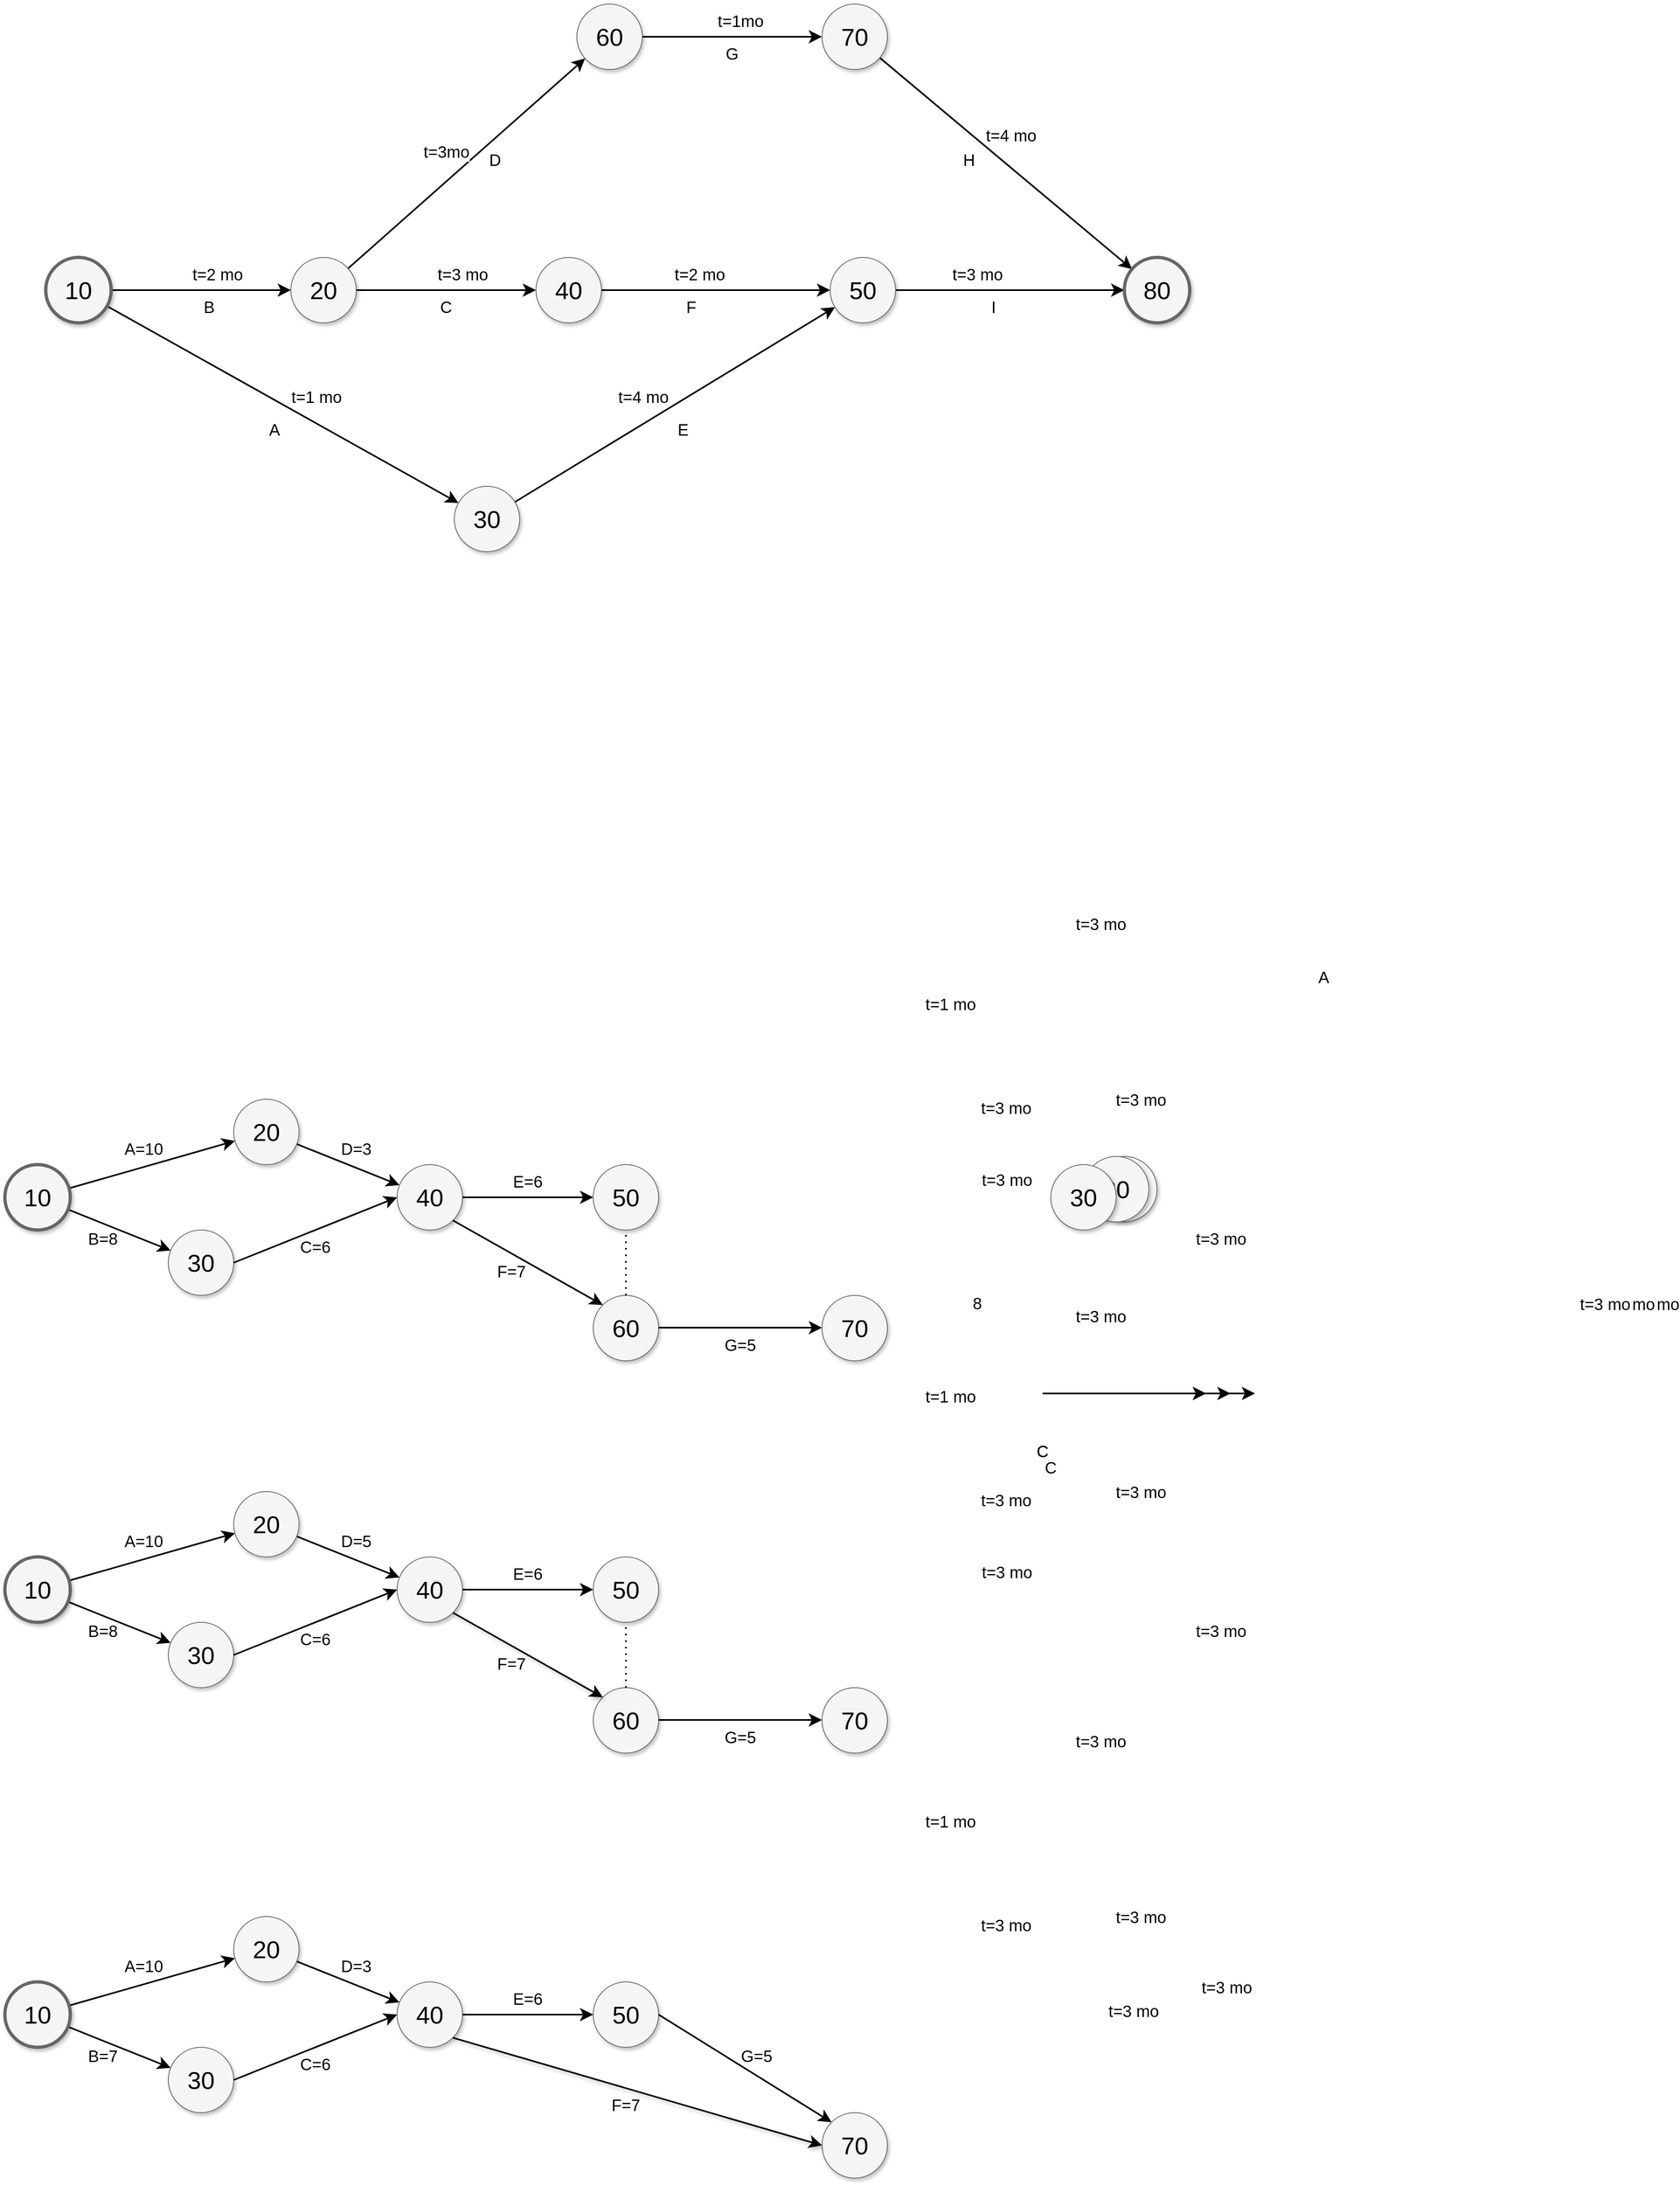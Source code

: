 <mxfile version="28.1.1">
  <diagram name="Page-1" id="ff44883e-f642-bcb2-894b-16b3d25a3f0b">
    <mxGraphModel dx="1351" dy="658" grid="1" gridSize="10" guides="1" tooltips="1" connect="1" arrows="1" fold="1" page="1" pageScale="1.5" pageWidth="1169" pageHeight="826" background="none" math="0" shadow="0">
      <root>
        <mxCell id="0" style=";html=1;" />
        <mxCell id="1" style=";html=1;" parent="0" />
        <mxCell id="f0bcc99304e6f5a-9" style="edgeStyle=none;curved=1;html=1;startSize=10;endArrow=classic;endFill=1;endSize=10;strokeColor=#000000;strokeWidth=2;fontSize=12;" parent="1" source="f0bcc99304e6f5a-1" target="f0bcc99304e6f5a-2" edge="1">
          <mxGeometry relative="1" as="geometry" />
        </mxCell>
        <mxCell id="f0bcc99304e6f5a-18" value="t=2 mo" style="text;html=1;resizable=0;points=[];align=center;verticalAlign=middle;labelBackgroundColor=none;fontSize=20;" parent="f0bcc99304e6f5a-9" vertex="1" connectable="0">
          <mxGeometry x="0.255" y="-5" relative="1" as="geometry">
            <mxPoint x="-8" y="-25" as="offset" />
          </mxGeometry>
        </mxCell>
        <mxCell id="f0bcc99304e6f5a-16" style="edgeStyle=none;curved=1;html=1;startSize=10;endFill=1;endSize=10;strokeWidth=2;fontSize=12;" parent="1" source="f0bcc99304e6f5a-1" target="f0bcc99304e6f5a-3" edge="1">
          <mxGeometry relative="1" as="geometry" />
        </mxCell>
        <mxCell id="f0bcc99304e6f5a-19" value="t=1 mo" style="text;html=1;resizable=0;points=[];align=center;verticalAlign=middle;labelBackgroundColor=#ffffff;fontSize=20;" parent="f0bcc99304e6f5a-16" vertex="1" connectable="0">
          <mxGeometry x="-0.074" y="-2" relative="1" as="geometry">
            <mxPoint x="57" y="-3" as="offset" />
          </mxGeometry>
        </mxCell>
        <mxCell id="f0bcc99304e6f5a-1" value="10" style="ellipse;whiteSpace=wrap;html=1;rounded=0;shadow=1;strokeColor=#666666;strokeWidth=4;fontSize=30;align=center;fillColor=#f5f5f5;" parent="1" vertex="1">
          <mxGeometry x="170" y="570" width="80" height="80" as="geometry" />
        </mxCell>
        <mxCell id="f0bcc99304e6f5a-10" style="edgeStyle=none;curved=1;html=1;startSize=10;endFill=1;endSize=10;strokeWidth=2;fontSize=12;" parent="1" source="f0bcc99304e6f5a-2" target="f0bcc99304e6f5a-6" edge="1">
          <mxGeometry relative="1" as="geometry" />
        </mxCell>
        <mxCell id="f0bcc99304e6f5a-20" value="t=3 mo" style="text;html=1;resizable=0;points=[];align=center;verticalAlign=middle;labelBackgroundColor=#ffffff;fontSize=20;" parent="f0bcc99304e6f5a-10" vertex="1" connectable="0">
          <mxGeometry x="0.154" relative="1" as="geometry">
            <mxPoint x="3" y="-20" as="offset" />
          </mxGeometry>
        </mxCell>
        <mxCell id="f0bcc99304e6f5a-11" style="edgeStyle=none;curved=1;html=1;startSize=10;endFill=1;endSize=10;strokeWidth=2;fontSize=12;" parent="1" source="f0bcc99304e6f5a-2" target="f0bcc99304e6f5a-5" edge="1">
          <mxGeometry relative="1" as="geometry" />
        </mxCell>
        <mxCell id="f0bcc99304e6f5a-24" value="t=3mo" style="text;html=1;resizable=0;points=[];align=center;verticalAlign=middle;labelBackgroundColor=#ffffff;fontSize=20;" parent="f0bcc99304e6f5a-11" vertex="1" connectable="0">
          <mxGeometry x="0.167" y="-3" relative="1" as="geometry">
            <mxPoint x="-51" y="4" as="offset" />
          </mxGeometry>
        </mxCell>
        <mxCell id="f0bcc99304e6f5a-2" value="20" style="ellipse;whiteSpace=wrap;html=1;rounded=0;shadow=1;strokeColor=#666666;strokeWidth=1;fontSize=30;align=center;fillColor=#f5f5f5;" parent="1" vertex="1">
          <mxGeometry x="470" y="570" width="80" height="80" as="geometry" />
        </mxCell>
        <mxCell id="f0bcc99304e6f5a-17" style="edgeStyle=none;curved=1;html=1;startSize=10;endFill=1;endSize=10;strokeWidth=2;fontSize=12;" parent="1" source="f0bcc99304e6f5a-3" target="f0bcc99304e6f5a-4" edge="1">
          <mxGeometry relative="1" as="geometry" />
        </mxCell>
        <mxCell id="f0bcc99304e6f5a-27" value="t=4 mo" style="text;html=1;resizable=0;points=[];align=center;verticalAlign=middle;labelBackgroundColor=#ffffff;fontSize=20;" parent="f0bcc99304e6f5a-17" vertex="1" connectable="0">
          <mxGeometry x="-0.132" y="-6" relative="1" as="geometry">
            <mxPoint x="-17" y="-31" as="offset" />
          </mxGeometry>
        </mxCell>
        <mxCell id="f0bcc99304e6f5a-3" value="30" style="ellipse;whiteSpace=wrap;html=1;rounded=0;shadow=1;strokeColor=#666666;strokeWidth=1;fontSize=30;align=center;fillColor=#f5f5f5;" parent="1" vertex="1">
          <mxGeometry x="670" y="850" width="80" height="80" as="geometry" />
        </mxCell>
        <mxCell id="f0bcc99304e6f5a-15" style="edgeStyle=none;curved=1;html=1;startSize=10;endFill=1;endSize=10;strokeWidth=2;fontSize=12;" parent="1" source="f0bcc99304e6f5a-4" target="f0bcc99304e6f5a-8" edge="1">
          <mxGeometry relative="1" as="geometry" />
        </mxCell>
        <mxCell id="f0bcc99304e6f5a-23" value="t=3 mo" style="text;html=1;resizable=0;points=[];align=center;verticalAlign=middle;labelBackgroundColor=#ffffff;fontSize=20;" parent="f0bcc99304e6f5a-15" vertex="1" connectable="0">
          <mxGeometry x="-0.414" y="-1" relative="1" as="geometry">
            <mxPoint x="18" y="-21" as="offset" />
          </mxGeometry>
        </mxCell>
        <mxCell id="f0bcc99304e6f5a-4" value="50" style="ellipse;whiteSpace=wrap;html=1;rounded=0;shadow=1;strokeColor=#666666;strokeWidth=1;fontSize=30;align=center;fillColor=#f5f5f5;" parent="1" vertex="1">
          <mxGeometry x="1130" y="570" width="80" height="80" as="geometry" />
        </mxCell>
        <mxCell id="f0bcc99304e6f5a-12" style="edgeStyle=none;curved=1;html=1;startSize=10;endFill=1;endSize=10;strokeWidth=2;fontSize=12;" parent="1" source="f0bcc99304e6f5a-5" target="f0bcc99304e6f5a-7" edge="1">
          <mxGeometry relative="1" as="geometry" />
        </mxCell>
        <mxCell id="f0bcc99304e6f5a-25" value="t=1mo" style="text;html=1;resizable=0;points=[];align=center;verticalAlign=middle;labelBackgroundColor=#ffffff;fontSize=20;" parent="f0bcc99304e6f5a-12" vertex="1" connectable="0">
          <mxGeometry x="-0.073" y="-5" relative="1" as="geometry">
            <mxPoint x="18" y="-25" as="offset" />
          </mxGeometry>
        </mxCell>
        <mxCell id="f0bcc99304e6f5a-5" value="60" style="ellipse;whiteSpace=wrap;html=1;rounded=0;shadow=1;strokeColor=#666666;strokeWidth=1;fontSize=30;align=center;fillColor=#f5f5f5;" parent="1" vertex="1">
          <mxGeometry x="820" y="260" width="80" height="80" as="geometry" />
        </mxCell>
        <mxCell id="f0bcc99304e6f5a-14" style="edgeStyle=none;curved=1;html=1;startSize=10;endFill=1;endSize=10;strokeWidth=2;fontSize=12;" parent="1" source="f0bcc99304e6f5a-6" target="f0bcc99304e6f5a-4" edge="1">
          <mxGeometry relative="1" as="geometry" />
        </mxCell>
        <mxCell id="f0bcc99304e6f5a-22" value="t=2 mo" style="text;html=1;resizable=0;points=[];align=center;verticalAlign=middle;labelBackgroundColor=#ffffff;fontSize=20;" parent="f0bcc99304e6f5a-14" vertex="1" connectable="0">
          <mxGeometry x="-0.349" y="-1" relative="1" as="geometry">
            <mxPoint x="29" y="-21" as="offset" />
          </mxGeometry>
        </mxCell>
        <mxCell id="f0bcc99304e6f5a-6" value="40" style="ellipse;whiteSpace=wrap;html=1;rounded=0;shadow=1;strokeColor=#666666;strokeWidth=1;fontSize=30;align=center;fillColor=#f5f5f5;" parent="1" vertex="1">
          <mxGeometry x="770" y="570" width="80" height="80" as="geometry" />
        </mxCell>
        <mxCell id="f0bcc99304e6f5a-13" style="edgeStyle=none;curved=1;html=1;startSize=10;endFill=1;endSize=10;strokeWidth=2;fontSize=12;" parent="1" source="f0bcc99304e6f5a-7" target="f0bcc99304e6f5a-8" edge="1">
          <mxGeometry relative="1" as="geometry" />
        </mxCell>
        <mxCell id="f0bcc99304e6f5a-26" value="t=4 mo" style="text;html=1;resizable=0;points=[];align=center;verticalAlign=middle;labelBackgroundColor=#ffffff;fontSize=20;" parent="f0bcc99304e6f5a-13" vertex="1" connectable="0">
          <mxGeometry x="-0.266" y="2" relative="1" as="geometry">
            <mxPoint x="45" y="1" as="offset" />
          </mxGeometry>
        </mxCell>
        <mxCell id="f0bcc99304e6f5a-7" value="70" style="ellipse;whiteSpace=wrap;html=1;rounded=0;shadow=1;strokeColor=#666666;strokeWidth=1;fontSize=30;align=center;fillColor=#f5f5f5;" parent="1" vertex="1">
          <mxGeometry x="1120" y="260" width="80" height="80" as="geometry" />
        </mxCell>
        <mxCell id="f0bcc99304e6f5a-8" value="80" style="ellipse;whiteSpace=wrap;html=1;rounded=0;shadow=1;strokeColor=#666666;strokeWidth=4;fontSize=30;align=center;fillColor=#f5f5f5;" parent="1" vertex="1">
          <mxGeometry x="1490" y="570" width="80" height="80" as="geometry" />
        </mxCell>
        <mxCell id="f0bcc99304e6f5a-28" value="A" style="text;html=1;strokeColor=none;fillColor=none;align=center;verticalAlign=middle;whiteSpace=wrap;rounded=0;shadow=1;labelBackgroundColor=none;fontSize=20;" parent="1" vertex="1">
          <mxGeometry x="430" y="770" width="40" height="20" as="geometry" />
        </mxCell>
        <mxCell id="f0bcc99304e6f5a-29" value="B" style="text;html=1;strokeColor=none;fillColor=none;align=center;verticalAlign=middle;whiteSpace=wrap;rounded=0;shadow=1;labelBackgroundColor=none;fontSize=20;" parent="1" vertex="1">
          <mxGeometry x="350" y="620" width="40" height="20" as="geometry" />
        </mxCell>
        <mxCell id="f0bcc99304e6f5a-30" value="C" style="text;html=1;strokeColor=none;fillColor=none;align=center;verticalAlign=middle;whiteSpace=wrap;rounded=0;shadow=1;labelBackgroundColor=none;fontSize=20;" parent="1" vertex="1">
          <mxGeometry x="640" y="620" width="40" height="20" as="geometry" />
        </mxCell>
        <mxCell id="f0bcc99304e6f5a-31" value="D" style="text;html=1;strokeColor=none;fillColor=none;align=center;verticalAlign=middle;whiteSpace=wrap;rounded=0;shadow=1;labelBackgroundColor=none;fontSize=20;" parent="1" vertex="1">
          <mxGeometry x="700" y="440" width="40" height="20" as="geometry" />
        </mxCell>
        <mxCell id="f0bcc99304e6f5a-32" value="E" style="text;html=1;strokeColor=none;fillColor=none;align=center;verticalAlign=middle;whiteSpace=wrap;rounded=0;shadow=1;labelBackgroundColor=none;fontSize=20;" parent="1" vertex="1">
          <mxGeometry x="930" y="770" width="40" height="20" as="geometry" />
        </mxCell>
        <mxCell id="f0bcc99304e6f5a-33" value="F" style="text;html=1;strokeColor=none;fillColor=none;align=center;verticalAlign=middle;whiteSpace=wrap;rounded=0;shadow=1;labelBackgroundColor=none;fontSize=20;" parent="1" vertex="1">
          <mxGeometry x="940" y="620" width="40" height="20" as="geometry" />
        </mxCell>
        <mxCell id="f0bcc99304e6f5a-34" value="G" style="text;html=1;strokeColor=none;fillColor=none;align=center;verticalAlign=middle;whiteSpace=wrap;rounded=0;shadow=1;labelBackgroundColor=none;fontSize=20;" parent="1" vertex="1">
          <mxGeometry x="990" y="310" width="40" height="20" as="geometry" />
        </mxCell>
        <mxCell id="f0bcc99304e6f5a-35" value="H" style="text;html=1;strokeColor=none;fillColor=none;align=center;verticalAlign=middle;whiteSpace=wrap;rounded=0;shadow=1;labelBackgroundColor=none;fontSize=20;" parent="1" vertex="1">
          <mxGeometry x="1280" y="440" width="40" height="20" as="geometry" />
        </mxCell>
        <mxCell id="f0bcc99304e6f5a-36" value="I" style="text;html=1;strokeColor=none;fillColor=none;align=center;verticalAlign=middle;whiteSpace=wrap;rounded=0;shadow=1;labelBackgroundColor=none;fontSize=20;" parent="1" vertex="1">
          <mxGeometry x="1310" y="620" width="40" height="20" as="geometry" />
        </mxCell>
        <mxCell id="t--BiPY_vCET7tzlfrdH-1" style="edgeStyle=none;curved=1;html=1;startSize=10;endArrow=classic;endFill=1;endSize=10;strokeColor=#000000;strokeWidth=2;fontSize=12;" edge="1" parent="1" source="t--BiPY_vCET7tzlfrdH-5" target="t--BiPY_vCET7tzlfrdH-8">
          <mxGeometry relative="1" as="geometry" />
        </mxCell>
        <mxCell id="t--BiPY_vCET7tzlfrdH-3" style="edgeStyle=none;curved=1;html=1;startSize=10;endFill=1;endSize=10;strokeWidth=2;fontSize=12;fillColor=light-dark(transparent,#225555);strokeColor=light-dark(#000000,#FF0000);" edge="1" parent="1" source="t--BiPY_vCET7tzlfrdH-5" target="t--BiPY_vCET7tzlfrdH-9">
          <mxGeometry relative="1" as="geometry" />
        </mxCell>
        <mxCell id="t--BiPY_vCET7tzlfrdH-4" value="t=1 mo" style="text;html=1;resizable=0;points=[];align=center;verticalAlign=middle;labelBackgroundColor=#ffffff;fontSize=20;" vertex="1" connectable="0" parent="t--BiPY_vCET7tzlfrdH-3">
          <mxGeometry x="-0.074" y="-2" relative="1" as="geometry">
            <mxPoint x="1022" y="-277" as="offset" />
          </mxGeometry>
        </mxCell>
        <mxCell id="t--BiPY_vCET7tzlfrdH-5" value="10" style="ellipse;whiteSpace=wrap;html=1;rounded=0;shadow=1;strokeColor=#666666;strokeWidth=4;fontSize=30;align=center;fillColor=#f5f5f5;" vertex="1" parent="1">
          <mxGeometry x="120" y="1680" width="80" height="80" as="geometry" />
        </mxCell>
        <mxCell id="t--BiPY_vCET7tzlfrdH-6" style="edgeStyle=none;curved=1;html=1;startSize=10;endFill=1;endSize=10;strokeWidth=2;fontSize=12;" edge="1" parent="1" source="t--BiPY_vCET7tzlfrdH-8" target="t--BiPY_vCET7tzlfrdH-19">
          <mxGeometry relative="1" as="geometry">
            <mxPoint x="640" y="1560" as="targetPoint" />
          </mxGeometry>
        </mxCell>
        <mxCell id="t--BiPY_vCET7tzlfrdH-7" value="t=3 mo" style="text;html=1;resizable=0;points=[];align=center;verticalAlign=middle;labelBackgroundColor=#ffffff;fontSize=20;" vertex="1" connectable="0" parent="t--BiPY_vCET7tzlfrdH-6">
          <mxGeometry x="0.154" relative="1" as="geometry">
            <mxPoint x="960" y="-84" as="offset" />
          </mxGeometry>
        </mxCell>
        <mxCell id="t--BiPY_vCET7tzlfrdH-8" value="20" style="ellipse;whiteSpace=wrap;html=1;rounded=0;shadow=1;strokeColor=#666666;strokeWidth=1;fontSize=30;align=center;fillColor=#f5f5f5;" vertex="1" parent="1">
          <mxGeometry x="400" y="1600" width="80" height="80" as="geometry" />
        </mxCell>
        <mxCell id="t--BiPY_vCET7tzlfrdH-9" value="30" style="ellipse;whiteSpace=wrap;html=1;rounded=0;shadow=1;strokeColor=#666666;strokeWidth=1;fontSize=30;align=center;fillColor=#f5f5f5;" vertex="1" parent="1">
          <mxGeometry x="320" y="1760" width="80" height="80" as="geometry" />
        </mxCell>
        <mxCell id="t--BiPY_vCET7tzlfrdH-11" value="A" style="text;html=1;strokeColor=none;fillColor=none;align=center;verticalAlign=middle;whiteSpace=wrap;rounded=0;shadow=1;labelBackgroundColor=none;fontSize=20;" vertex="1" parent="1">
          <mxGeometry x="1714" y="1439.92" width="40" height="20" as="geometry" />
        </mxCell>
        <mxCell id="t--BiPY_vCET7tzlfrdH-12" value="B=8" style="text;html=1;strokeColor=none;fillColor=none;align=center;verticalAlign=middle;whiteSpace=wrap;rounded=0;shadow=1;labelBackgroundColor=none;fontSize=20;" vertex="1" parent="1">
          <mxGeometry x="220" y="1760" width="40" height="20" as="geometry" />
        </mxCell>
        <mxCell id="t--BiPY_vCET7tzlfrdH-13" value="C=6" style="text;html=1;strokeColor=none;fillColor=none;align=center;verticalAlign=middle;whiteSpace=wrap;rounded=0;shadow=1;labelBackgroundColor=none;fontSize=20;" vertex="1" parent="1">
          <mxGeometry x="480" y="1770" width="40" height="20" as="geometry" />
        </mxCell>
        <mxCell id="t--BiPY_vCET7tzlfrdH-14" value="50" style="ellipse;whiteSpace=wrap;html=1;rounded=0;shadow=1;strokeColor=#666666;strokeWidth=1;fontSize=30;align=center;fillColor=#f5f5f5;" vertex="1" parent="1">
          <mxGeometry x="840" y="1680" width="80" height="80" as="geometry" />
        </mxCell>
        <mxCell id="t--BiPY_vCET7tzlfrdH-15" value="30" style="ellipse;whiteSpace=wrap;html=1;rounded=0;shadow=1;strokeColor=#666666;strokeWidth=1;fontSize=30;align=center;fillColor=#f5f5f5;" vertex="1" parent="1">
          <mxGeometry x="1450" y="1670" width="80" height="80" as="geometry" />
        </mxCell>
        <mxCell id="t--BiPY_vCET7tzlfrdH-16" value="30" style="ellipse;whiteSpace=wrap;html=1;rounded=0;shadow=1;strokeColor=#666666;strokeWidth=1;fontSize=30;align=center;fillColor=#f5f5f5;" vertex="1" parent="1">
          <mxGeometry x="1440" y="1670" width="80" height="80" as="geometry" />
        </mxCell>
        <mxCell id="t--BiPY_vCET7tzlfrdH-17" value="30" style="ellipse;whiteSpace=wrap;html=1;rounded=0;shadow=1;strokeColor=#666666;strokeWidth=1;fontSize=30;align=center;fillColor=#f5f5f5;" vertex="1" parent="1">
          <mxGeometry x="1400" y="1680" width="80" height="80" as="geometry" />
        </mxCell>
        <mxCell id="t--BiPY_vCET7tzlfrdH-18" value="70" style="ellipse;whiteSpace=wrap;html=1;rounded=0;shadow=1;strokeColor=#666666;strokeWidth=1;fontSize=30;align=center;fillColor=#f5f5f5;" vertex="1" parent="1">
          <mxGeometry x="1120" y="1840" width="80" height="80" as="geometry" />
        </mxCell>
        <mxCell id="t--BiPY_vCET7tzlfrdH-19" value="40" style="ellipse;whiteSpace=wrap;html=1;rounded=0;shadow=1;strokeColor=#666666;strokeWidth=1;fontSize=30;align=center;fillColor=#f5f5f5;" vertex="1" parent="1">
          <mxGeometry x="600" y="1680" width="80" height="80" as="geometry" />
        </mxCell>
        <mxCell id="t--BiPY_vCET7tzlfrdH-20" value="60" style="ellipse;whiteSpace=wrap;html=1;rounded=0;shadow=1;strokeColor=#666666;strokeWidth=1;fontSize=30;align=center;fillColor=#f5f5f5;" vertex="1" parent="1">
          <mxGeometry x="840" y="1840" width="80" height="80" as="geometry" />
        </mxCell>
        <mxCell id="t--BiPY_vCET7tzlfrdH-21" style="edgeStyle=none;curved=1;html=1;startSize=10;endFill=1;endSize=10;strokeWidth=2;fontSize=12;entryX=0;entryY=0.5;entryDx=0;entryDy=0;exitX=1;exitY=0.5;exitDx=0;exitDy=0;strokeColor=light-dark(#000000,#FF0000);" edge="1" parent="1" source="t--BiPY_vCET7tzlfrdH-9" target="t--BiPY_vCET7tzlfrdH-19">
          <mxGeometry relative="1" as="geometry">
            <mxPoint x="440" y="1879.5" as="sourcePoint" />
            <mxPoint x="640" y="1879.5" as="targetPoint" />
          </mxGeometry>
        </mxCell>
        <mxCell id="t--BiPY_vCET7tzlfrdH-22" value="t=3 mo" style="text;html=1;resizable=0;points=[];align=center;verticalAlign=middle;labelBackgroundColor=#ffffff;fontSize=20;" vertex="1" connectable="0" parent="t--BiPY_vCET7tzlfrdH-21">
          <mxGeometry x="0.154" relative="1" as="geometry">
            <mxPoint x="945" y="-369" as="offset" />
          </mxGeometry>
        </mxCell>
        <mxCell id="t--BiPY_vCET7tzlfrdH-23" style="edgeStyle=none;curved=1;html=1;startSize=10;endFill=1;endSize=10;strokeWidth=2;fontSize=12;" edge="1" parent="1">
          <mxGeometry relative="1" as="geometry">
            <mxPoint x="1450" y="1960" as="sourcePoint" />
            <mxPoint x="1650" y="1960" as="targetPoint" />
          </mxGeometry>
        </mxCell>
        <mxCell id="t--BiPY_vCET7tzlfrdH-24" value="t=3 mo" style="text;html=1;resizable=0;points=[];align=center;verticalAlign=middle;labelBackgroundColor=#ffffff;fontSize=20;" vertex="1" connectable="0" parent="t--BiPY_vCET7tzlfrdH-23">
          <mxGeometry x="0.154" relative="1" as="geometry">
            <mxPoint x="572" y="-110" as="offset" />
          </mxGeometry>
        </mxCell>
        <mxCell id="t--BiPY_vCET7tzlfrdH-25" style="edgeStyle=none;curved=1;html=1;startSize=10;endFill=1;endSize=10;strokeWidth=2;fontSize=12;" edge="1" parent="1">
          <mxGeometry relative="1" as="geometry">
            <mxPoint x="1420" y="1960" as="sourcePoint" />
            <mxPoint x="1620" y="1960" as="targetPoint" />
          </mxGeometry>
        </mxCell>
        <mxCell id="t--BiPY_vCET7tzlfrdH-26" value="t=3 mo" style="text;html=1;resizable=0;points=[];align=center;verticalAlign=middle;labelBackgroundColor=#ffffff;fontSize=20;" vertex="1" connectable="0" parent="t--BiPY_vCET7tzlfrdH-25">
          <mxGeometry x="0.154" relative="1" as="geometry">
            <mxPoint x="572" y="-110" as="offset" />
          </mxGeometry>
        </mxCell>
        <mxCell id="t--BiPY_vCET7tzlfrdH-27" style="edgeStyle=none;curved=1;html=1;startSize=10;endFill=1;endSize=10;strokeWidth=2;fontSize=12;strokeColor=light-dark(#000000,#FF0000);" edge="1" parent="1">
          <mxGeometry relative="1" as="geometry">
            <mxPoint x="920" y="1879.5" as="sourcePoint" />
            <mxPoint x="1120" y="1879.5" as="targetPoint" />
          </mxGeometry>
        </mxCell>
        <mxCell id="t--BiPY_vCET7tzlfrdH-28" value="t=3 mo" style="text;html=1;resizable=0;points=[];align=center;verticalAlign=middle;labelBackgroundColor=#ffffff;fontSize=20;" vertex="1" connectable="0" parent="t--BiPY_vCET7tzlfrdH-27">
          <mxGeometry x="0.154" relative="1" as="geometry">
            <mxPoint x="572" y="-110" as="offset" />
          </mxGeometry>
        </mxCell>
        <mxCell id="t--BiPY_vCET7tzlfrdH-29" style="edgeStyle=none;curved=1;html=1;startSize=10;endFill=1;endSize=10;strokeWidth=2;fontSize=12;" edge="1" parent="1">
          <mxGeometry relative="1" as="geometry">
            <mxPoint x="1390" y="1960" as="sourcePoint" />
            <mxPoint x="1590" y="1960" as="targetPoint" />
          </mxGeometry>
        </mxCell>
        <mxCell id="t--BiPY_vCET7tzlfrdH-30" value="t=3 mo" style="text;html=1;resizable=0;points=[];align=center;verticalAlign=middle;labelBackgroundColor=#ffffff;fontSize=20;" vertex="1" connectable="0" parent="t--BiPY_vCET7tzlfrdH-29">
          <mxGeometry x="0.154" relative="1" as="geometry">
            <mxPoint x="572" y="-110" as="offset" />
          </mxGeometry>
        </mxCell>
        <mxCell id="t--BiPY_vCET7tzlfrdH-31" style="edgeStyle=none;curved=1;html=1;startSize=10;endFill=1;endSize=10;strokeWidth=2;fontSize=12;" edge="1" parent="1">
          <mxGeometry relative="1" as="geometry">
            <mxPoint x="1390" y="1960" as="sourcePoint" />
            <mxPoint x="1590" y="1960" as="targetPoint" />
          </mxGeometry>
        </mxCell>
        <mxCell id="t--BiPY_vCET7tzlfrdH-32" value="t=3 mo" style="text;html=1;resizable=0;points=[];align=center;verticalAlign=middle;labelBackgroundColor=#ffffff;fontSize=20;" vertex="1" connectable="0" parent="t--BiPY_vCET7tzlfrdH-31">
          <mxGeometry x="0.154" relative="1" as="geometry">
            <mxPoint x="572" y="-110" as="offset" />
          </mxGeometry>
        </mxCell>
        <mxCell id="t--BiPY_vCET7tzlfrdH-33" style="edgeStyle=none;curved=1;html=1;startSize=10;endFill=1;endSize=10;strokeWidth=2;fontSize=12;exitX=1;exitY=1;exitDx=0;exitDy=0;entryX=0;entryY=0;entryDx=0;entryDy=0;fillColor=light-dark(transparent,#FF0000);strokeColor=light-dark(#000000,#FF0000);" edge="1" parent="1" source="t--BiPY_vCET7tzlfrdH-19" target="t--BiPY_vCET7tzlfrdH-20">
          <mxGeometry relative="1" as="geometry">
            <mxPoint x="720" y="2030" as="sourcePoint" />
            <mxPoint x="920" y="2030" as="targetPoint" />
          </mxGeometry>
        </mxCell>
        <mxCell id="t--BiPY_vCET7tzlfrdH-34" value="t=3 mo" style="text;html=1;resizable=0;points=[];align=center;verticalAlign=middle;labelBackgroundColor=#ffffff;fontSize=20;" vertex="1" connectable="0" parent="t--BiPY_vCET7tzlfrdH-33">
          <mxGeometry x="0.154" relative="1" as="geometry">
            <mxPoint x="572" y="-110" as="offset" />
          </mxGeometry>
        </mxCell>
        <mxCell id="t--BiPY_vCET7tzlfrdH-35" style="edgeStyle=none;curved=1;html=1;startSize=10;endFill=1;endSize=10;strokeWidth=2;fontSize=12;entryX=0;entryY=0.5;entryDx=0;entryDy=0;exitX=1;exitY=0.5;exitDx=0;exitDy=0;" edge="1" parent="1" source="t--BiPY_vCET7tzlfrdH-19" target="t--BiPY_vCET7tzlfrdH-14">
          <mxGeometry relative="1" as="geometry">
            <mxPoint x="720" y="1858" as="sourcePoint" />
            <mxPoint x="920" y="1858" as="targetPoint" />
          </mxGeometry>
        </mxCell>
        <mxCell id="t--BiPY_vCET7tzlfrdH-36" value="t=3 mo" style="text;html=1;resizable=0;points=[];align=center;verticalAlign=middle;labelBackgroundColor=#ffffff;fontSize=20;" vertex="1" connectable="0" parent="t--BiPY_vCET7tzlfrdH-35">
          <mxGeometry x="0.154" relative="1" as="geometry">
            <mxPoint x="572" y="-110" as="offset" />
          </mxGeometry>
        </mxCell>
        <mxCell id="t--BiPY_vCET7tzlfrdH-39" value="D=3" style="text;html=1;strokeColor=none;fillColor=none;align=center;verticalAlign=middle;whiteSpace=wrap;rounded=0;shadow=1;labelBackgroundColor=none;fontSize=20;" vertex="1" parent="1">
          <mxGeometry x="530" y="1650" width="40" height="20" as="geometry" />
        </mxCell>
        <mxCell id="t--BiPY_vCET7tzlfrdH-40" value="C" style="text;html=1;strokeColor=none;fillColor=none;align=center;verticalAlign=middle;whiteSpace=wrap;rounded=0;shadow=1;labelBackgroundColor=none;fontSize=20;" vertex="1" parent="1">
          <mxGeometry x="1370" y="2020" width="40" height="20" as="geometry" />
        </mxCell>
        <mxCell id="t--BiPY_vCET7tzlfrdH-41" value="C" style="text;html=1;strokeColor=none;fillColor=none;align=center;verticalAlign=middle;whiteSpace=wrap;rounded=0;shadow=1;labelBackgroundColor=none;fontSize=20;" vertex="1" parent="1">
          <mxGeometry x="1370" y="2020" width="40" height="20" as="geometry" />
        </mxCell>
        <mxCell id="t--BiPY_vCET7tzlfrdH-42" value="8" style="text;html=1;strokeColor=none;fillColor=none;align=center;verticalAlign=middle;whiteSpace=wrap;rounded=0;shadow=1;labelBackgroundColor=none;fontSize=20;" vertex="1" parent="1">
          <mxGeometry x="1290" y="1839" width="40" height="20" as="geometry" />
        </mxCell>
        <mxCell id="t--BiPY_vCET7tzlfrdH-43" value="A=10" style="text;html=1;strokeColor=none;fillColor=none;align=center;verticalAlign=middle;whiteSpace=wrap;rounded=0;shadow=1;labelBackgroundColor=none;fontSize=20;" vertex="1" parent="1">
          <mxGeometry x="270" y="1650" width="40" height="20" as="geometry" />
        </mxCell>
        <mxCell id="t--BiPY_vCET7tzlfrdH-44" value="C" style="text;html=1;strokeColor=none;fillColor=none;align=center;verticalAlign=middle;whiteSpace=wrap;rounded=0;shadow=1;labelBackgroundColor=none;fontSize=20;" vertex="1" parent="1">
          <mxGeometry x="1380" y="2040" width="40" height="20" as="geometry" />
        </mxCell>
        <mxCell id="t--BiPY_vCET7tzlfrdH-45" value="G=5" style="text;html=1;strokeColor=none;fillColor=none;align=center;verticalAlign=middle;whiteSpace=wrap;rounded=0;shadow=1;labelBackgroundColor=none;fontSize=20;" vertex="1" parent="1">
          <mxGeometry x="1000" y="1890" width="40" height="20" as="geometry" />
        </mxCell>
        <mxCell id="t--BiPY_vCET7tzlfrdH-46" value="F=7" style="text;html=1;strokeColor=none;fillColor=none;align=center;verticalAlign=middle;whiteSpace=wrap;rounded=0;shadow=1;labelBackgroundColor=none;fontSize=20;" vertex="1" parent="1">
          <mxGeometry x="720" y="1800" width="40" height="20" as="geometry" />
        </mxCell>
        <mxCell id="t--BiPY_vCET7tzlfrdH-47" value="E=6" style="text;html=1;strokeColor=none;fillColor=none;align=center;verticalAlign=middle;whiteSpace=wrap;rounded=0;shadow=1;labelBackgroundColor=none;fontSize=20;" vertex="1" parent="1">
          <mxGeometry x="740" y="1690" width="40" height="20" as="geometry" />
        </mxCell>
        <mxCell id="t--BiPY_vCET7tzlfrdH-48" value="" style="endArrow=none;dashed=1;html=1;dashPattern=1 3;strokeWidth=2;rounded=0;entryX=0.5;entryY=1;entryDx=0;entryDy=0;exitX=0.5;exitY=0;exitDx=0;exitDy=0;" edge="1" parent="1" source="t--BiPY_vCET7tzlfrdH-20" target="t--BiPY_vCET7tzlfrdH-14">
          <mxGeometry width="50" height="50" relative="1" as="geometry">
            <mxPoint x="1010" y="1975" as="sourcePoint" />
            <mxPoint x="1060" y="1925" as="targetPoint" />
          </mxGeometry>
        </mxCell>
        <mxCell id="t--BiPY_vCET7tzlfrdH-50" style="edgeStyle=none;curved=1;html=1;startSize=10;endArrow=classic;endFill=1;endSize=10;strokeColor=light-dark(#000000,#FF0000);strokeWidth=2;fontSize=12;" edge="1" parent="1" source="t--BiPY_vCET7tzlfrdH-53" target="t--BiPY_vCET7tzlfrdH-56">
          <mxGeometry relative="1" as="geometry" />
        </mxCell>
        <mxCell id="t--BiPY_vCET7tzlfrdH-51" style="edgeStyle=none;curved=1;html=1;startSize=10;endFill=1;endSize=10;strokeWidth=2;fontSize=12;fillColor=light-dark(transparent,#225555);strokeColor=light-dark(#000000,#FFFFFF);" edge="1" parent="1" source="t--BiPY_vCET7tzlfrdH-53" target="t--BiPY_vCET7tzlfrdH-57">
          <mxGeometry relative="1" as="geometry" />
        </mxCell>
        <mxCell id="t--BiPY_vCET7tzlfrdH-52" value="t=1 mo" style="text;html=1;resizable=0;points=[];align=center;verticalAlign=middle;labelBackgroundColor=#ffffff;fontSize=20;" vertex="1" connectable="0" parent="t--BiPY_vCET7tzlfrdH-51">
          <mxGeometry x="-0.074" y="-2" relative="1" as="geometry">
            <mxPoint x="1022" y="-277" as="offset" />
          </mxGeometry>
        </mxCell>
        <mxCell id="t--BiPY_vCET7tzlfrdH-53" value="10" style="ellipse;whiteSpace=wrap;html=1;rounded=0;shadow=1;strokeColor=#666666;strokeWidth=4;fontSize=30;align=center;fillColor=#f5f5f5;" vertex="1" parent="1">
          <mxGeometry x="120" y="2160" width="80" height="80" as="geometry" />
        </mxCell>
        <mxCell id="t--BiPY_vCET7tzlfrdH-54" style="edgeStyle=none;curved=1;html=1;startSize=10;endFill=1;endSize=10;strokeWidth=2;fontSize=12;strokeColor=light-dark(#000000,#FF0000);" edge="1" parent="1" source="t--BiPY_vCET7tzlfrdH-56" target="t--BiPY_vCET7tzlfrdH-62">
          <mxGeometry relative="1" as="geometry">
            <mxPoint x="640" y="2040" as="targetPoint" />
          </mxGeometry>
        </mxCell>
        <mxCell id="t--BiPY_vCET7tzlfrdH-55" value="t=3 mo" style="text;html=1;resizable=0;points=[];align=center;verticalAlign=middle;labelBackgroundColor=#ffffff;fontSize=20;" vertex="1" connectable="0" parent="t--BiPY_vCET7tzlfrdH-54">
          <mxGeometry x="0.154" relative="1" as="geometry">
            <mxPoint x="960" y="-84" as="offset" />
          </mxGeometry>
        </mxCell>
        <mxCell id="t--BiPY_vCET7tzlfrdH-56" value="20" style="ellipse;whiteSpace=wrap;html=1;rounded=0;shadow=1;strokeColor=#666666;strokeWidth=1;fontSize=30;align=center;fillColor=#f5f5f5;" vertex="1" parent="1">
          <mxGeometry x="400" y="2080" width="80" height="80" as="geometry" />
        </mxCell>
        <mxCell id="t--BiPY_vCET7tzlfrdH-57" value="30" style="ellipse;whiteSpace=wrap;html=1;rounded=0;shadow=1;strokeColor=#666666;strokeWidth=1;fontSize=30;align=center;fillColor=#f5f5f5;" vertex="1" parent="1">
          <mxGeometry x="320" y="2240" width="80" height="80" as="geometry" />
        </mxCell>
        <mxCell id="t--BiPY_vCET7tzlfrdH-58" value="B=8" style="text;html=1;strokeColor=none;fillColor=none;align=center;verticalAlign=middle;whiteSpace=wrap;rounded=0;shadow=1;labelBackgroundColor=none;fontSize=20;" vertex="1" parent="1">
          <mxGeometry x="220" y="2240" width="40" height="20" as="geometry" />
        </mxCell>
        <mxCell id="t--BiPY_vCET7tzlfrdH-59" value="C=6" style="text;html=1;strokeColor=none;fillColor=none;align=center;verticalAlign=middle;whiteSpace=wrap;rounded=0;shadow=1;labelBackgroundColor=none;fontSize=20;" vertex="1" parent="1">
          <mxGeometry x="480" y="2250" width="40" height="20" as="geometry" />
        </mxCell>
        <mxCell id="t--BiPY_vCET7tzlfrdH-60" value="50" style="ellipse;whiteSpace=wrap;html=1;rounded=0;shadow=1;strokeColor=#666666;strokeWidth=1;fontSize=30;align=center;fillColor=#f5f5f5;" vertex="1" parent="1">
          <mxGeometry x="840" y="2160" width="80" height="80" as="geometry" />
        </mxCell>
        <mxCell id="t--BiPY_vCET7tzlfrdH-61" value="70" style="ellipse;whiteSpace=wrap;html=1;rounded=0;shadow=1;strokeColor=#666666;strokeWidth=1;fontSize=30;align=center;fillColor=#f5f5f5;" vertex="1" parent="1">
          <mxGeometry x="1120" y="2320" width="80" height="80" as="geometry" />
        </mxCell>
        <mxCell id="t--BiPY_vCET7tzlfrdH-62" value="40" style="ellipse;whiteSpace=wrap;html=1;rounded=0;shadow=1;strokeColor=#666666;strokeWidth=1;fontSize=30;align=center;fillColor=#f5f5f5;" vertex="1" parent="1">
          <mxGeometry x="600" y="2160" width="80" height="80" as="geometry" />
        </mxCell>
        <mxCell id="t--BiPY_vCET7tzlfrdH-63" value="60" style="ellipse;whiteSpace=wrap;html=1;rounded=0;shadow=1;strokeColor=#666666;strokeWidth=1;fontSize=30;align=center;fillColor=#f5f5f5;" vertex="1" parent="1">
          <mxGeometry x="840" y="2320" width="80" height="80" as="geometry" />
        </mxCell>
        <mxCell id="t--BiPY_vCET7tzlfrdH-64" style="edgeStyle=none;curved=1;html=1;startSize=10;endFill=1;endSize=10;strokeWidth=2;fontSize=12;entryX=0;entryY=0.5;entryDx=0;entryDy=0;exitX=1;exitY=0.5;exitDx=0;exitDy=0;strokeColor=light-dark(#000000,#FFFFFF);" edge="1" parent="1" source="t--BiPY_vCET7tzlfrdH-57" target="t--BiPY_vCET7tzlfrdH-62">
          <mxGeometry relative="1" as="geometry">
            <mxPoint x="440" y="2359.5" as="sourcePoint" />
            <mxPoint x="640" y="2359.5" as="targetPoint" />
          </mxGeometry>
        </mxCell>
        <mxCell id="t--BiPY_vCET7tzlfrdH-65" value="t=3 mo" style="text;html=1;resizable=0;points=[];align=center;verticalAlign=middle;labelBackgroundColor=#ffffff;fontSize=20;" vertex="1" connectable="0" parent="t--BiPY_vCET7tzlfrdH-64">
          <mxGeometry x="0.154" relative="1" as="geometry">
            <mxPoint x="945" y="-369" as="offset" />
          </mxGeometry>
        </mxCell>
        <mxCell id="t--BiPY_vCET7tzlfrdH-66" style="edgeStyle=none;curved=1;html=1;startSize=10;endFill=1;endSize=10;strokeWidth=2;fontSize=12;strokeColor=light-dark(#000000,#FF0000);" edge="1" parent="1">
          <mxGeometry relative="1" as="geometry">
            <mxPoint x="920" y="2359.5" as="sourcePoint" />
            <mxPoint x="1120" y="2359.5" as="targetPoint" />
          </mxGeometry>
        </mxCell>
        <mxCell id="t--BiPY_vCET7tzlfrdH-67" value="t=3 mo" style="text;html=1;resizable=0;points=[];align=center;verticalAlign=middle;labelBackgroundColor=#ffffff;fontSize=20;" vertex="1" connectable="0" parent="t--BiPY_vCET7tzlfrdH-66">
          <mxGeometry x="0.154" relative="1" as="geometry">
            <mxPoint x="572" y="-110" as="offset" />
          </mxGeometry>
        </mxCell>
        <mxCell id="t--BiPY_vCET7tzlfrdH-68" style="edgeStyle=none;curved=1;html=1;startSize=10;endFill=1;endSize=10;strokeWidth=2;fontSize=12;exitX=1;exitY=1;exitDx=0;exitDy=0;entryX=0;entryY=0;entryDx=0;entryDy=0;fillColor=light-dark(transparent,#FF0000);strokeColor=light-dark(#000000,#FF0000);shadow=1;" edge="1" parent="1" source="t--BiPY_vCET7tzlfrdH-62" target="t--BiPY_vCET7tzlfrdH-63">
          <mxGeometry relative="1" as="geometry">
            <mxPoint x="720" y="2510" as="sourcePoint" />
            <mxPoint x="920" y="2510" as="targetPoint" />
          </mxGeometry>
        </mxCell>
        <mxCell id="t--BiPY_vCET7tzlfrdH-69" value="t=3 mo" style="text;html=1;resizable=0;points=[];align=center;verticalAlign=middle;labelBackgroundColor=#ffffff;fontSize=20;" vertex="1" connectable="0" parent="t--BiPY_vCET7tzlfrdH-68">
          <mxGeometry x="0.154" relative="1" as="geometry">
            <mxPoint x="572" y="-110" as="offset" />
          </mxGeometry>
        </mxCell>
        <mxCell id="t--BiPY_vCET7tzlfrdH-70" style="edgeStyle=none;curved=1;html=1;startSize=10;endFill=1;endSize=10;strokeWidth=2;fontSize=12;entryX=0;entryY=0.5;entryDx=0;entryDy=0;exitX=1;exitY=0.5;exitDx=0;exitDy=0;" edge="1" parent="1" source="t--BiPY_vCET7tzlfrdH-62" target="t--BiPY_vCET7tzlfrdH-60">
          <mxGeometry relative="1" as="geometry">
            <mxPoint x="720" y="2338" as="sourcePoint" />
            <mxPoint x="920" y="2338" as="targetPoint" />
          </mxGeometry>
        </mxCell>
        <mxCell id="t--BiPY_vCET7tzlfrdH-71" value="t=3 mo" style="text;html=1;resizable=0;points=[];align=center;verticalAlign=middle;labelBackgroundColor=#ffffff;fontSize=20;" vertex="1" connectable="0" parent="t--BiPY_vCET7tzlfrdH-70">
          <mxGeometry x="0.154" relative="1" as="geometry">
            <mxPoint x="572" y="-110" as="offset" />
          </mxGeometry>
        </mxCell>
        <mxCell id="t--BiPY_vCET7tzlfrdH-72" value="D=5" style="text;html=1;strokeColor=none;fillColor=none;align=center;verticalAlign=middle;whiteSpace=wrap;rounded=0;shadow=1;labelBackgroundColor=none;fontSize=20;" vertex="1" parent="1">
          <mxGeometry x="530" y="2130" width="40" height="20" as="geometry" />
        </mxCell>
        <mxCell id="t--BiPY_vCET7tzlfrdH-73" value="A=10" style="text;html=1;strokeColor=none;fillColor=none;align=center;verticalAlign=middle;whiteSpace=wrap;rounded=0;shadow=1;labelBackgroundColor=none;fontSize=20;" vertex="1" parent="1">
          <mxGeometry x="270" y="2130" width="40" height="20" as="geometry" />
        </mxCell>
        <mxCell id="t--BiPY_vCET7tzlfrdH-74" value="G=5" style="text;html=1;strokeColor=none;fillColor=none;align=center;verticalAlign=middle;whiteSpace=wrap;rounded=0;shadow=1;labelBackgroundColor=none;fontSize=20;" vertex="1" parent="1">
          <mxGeometry x="1000" y="2370" width="40" height="20" as="geometry" />
        </mxCell>
        <mxCell id="t--BiPY_vCET7tzlfrdH-75" value="F=7" style="text;html=1;strokeColor=none;fillColor=none;align=center;verticalAlign=middle;whiteSpace=wrap;rounded=0;shadow=1;labelBackgroundColor=none;fontSize=20;" vertex="1" parent="1">
          <mxGeometry x="720" y="2280" width="40" height="20" as="geometry" />
        </mxCell>
        <mxCell id="t--BiPY_vCET7tzlfrdH-76" value="E=6" style="text;html=1;strokeColor=none;fillColor=none;align=center;verticalAlign=middle;whiteSpace=wrap;rounded=0;shadow=1;labelBackgroundColor=none;fontSize=20;" vertex="1" parent="1">
          <mxGeometry x="740" y="2170" width="40" height="20" as="geometry" />
        </mxCell>
        <mxCell id="t--BiPY_vCET7tzlfrdH-77" value="" style="endArrow=none;dashed=1;html=1;dashPattern=1 3;strokeWidth=2;rounded=0;entryX=0.5;entryY=1;entryDx=0;entryDy=0;exitX=0.5;exitY=0;exitDx=0;exitDy=0;" edge="1" parent="1" source="t--BiPY_vCET7tzlfrdH-63" target="t--BiPY_vCET7tzlfrdH-60">
          <mxGeometry width="50" height="50" relative="1" as="geometry">
            <mxPoint x="1010" y="2455" as="sourcePoint" />
            <mxPoint x="1060" y="2405" as="targetPoint" />
          </mxGeometry>
        </mxCell>
        <mxCell id="t--BiPY_vCET7tzlfrdH-79" style="edgeStyle=none;curved=1;html=1;startSize=10;endArrow=classic;endFill=1;endSize=10;strokeColor=light-dark(#000000,#FFFFFF);strokeWidth=2;fontSize=12;" edge="1" parent="1" source="t--BiPY_vCET7tzlfrdH-82" target="t--BiPY_vCET7tzlfrdH-85">
          <mxGeometry relative="1" as="geometry" />
        </mxCell>
        <mxCell id="t--BiPY_vCET7tzlfrdH-80" style="edgeStyle=none;curved=1;html=1;startSize=10;endFill=1;endSize=10;strokeWidth=2;fontSize=12;fillColor=light-dark(transparent,#225555);strokeColor=light-dark(#000000,#FFFFFF);" edge="1" parent="1" source="t--BiPY_vCET7tzlfrdH-82" target="t--BiPY_vCET7tzlfrdH-86">
          <mxGeometry relative="1" as="geometry" />
        </mxCell>
        <mxCell id="t--BiPY_vCET7tzlfrdH-81" value="t=1 mo" style="text;html=1;resizable=0;points=[];align=center;verticalAlign=middle;labelBackgroundColor=#ffffff;fontSize=20;" vertex="1" connectable="0" parent="t--BiPY_vCET7tzlfrdH-80">
          <mxGeometry x="-0.074" y="-2" relative="1" as="geometry">
            <mxPoint x="1022" y="-277" as="offset" />
          </mxGeometry>
        </mxCell>
        <mxCell id="t--BiPY_vCET7tzlfrdH-82" value="10" style="ellipse;whiteSpace=wrap;html=1;rounded=0;shadow=1;strokeColor=#666666;strokeWidth=4;fontSize=30;align=center;fillColor=#f5f5f5;" vertex="1" parent="1">
          <mxGeometry x="120" y="2680" width="80" height="80" as="geometry" />
        </mxCell>
        <mxCell id="t--BiPY_vCET7tzlfrdH-83" style="edgeStyle=none;curved=1;html=1;startSize=10;endFill=1;endSize=10;strokeWidth=2;fontSize=12;strokeColor=light-dark(#000000,#FFFFFF);" edge="1" parent="1" source="t--BiPY_vCET7tzlfrdH-85" target="t--BiPY_vCET7tzlfrdH-91">
          <mxGeometry relative="1" as="geometry">
            <mxPoint x="640" y="2560" as="targetPoint" />
          </mxGeometry>
        </mxCell>
        <mxCell id="t--BiPY_vCET7tzlfrdH-84" value="t=3 mo" style="text;html=1;resizable=0;points=[];align=center;verticalAlign=middle;labelBackgroundColor=#ffffff;fontSize=20;" vertex="1" connectable="0" parent="t--BiPY_vCET7tzlfrdH-83">
          <mxGeometry x="0.154" relative="1" as="geometry">
            <mxPoint x="960" y="-84" as="offset" />
          </mxGeometry>
        </mxCell>
        <mxCell id="t--BiPY_vCET7tzlfrdH-85" value="20" style="ellipse;whiteSpace=wrap;html=1;rounded=0;shadow=1;strokeColor=#666666;strokeWidth=1;fontSize=30;align=center;fillColor=#f5f5f5;" vertex="1" parent="1">
          <mxGeometry x="400" y="2600" width="80" height="80" as="geometry" />
        </mxCell>
        <mxCell id="t--BiPY_vCET7tzlfrdH-86" value="30" style="ellipse;whiteSpace=wrap;html=1;rounded=0;shadow=1;strokeColor=#666666;strokeWidth=1;fontSize=30;align=center;fillColor=#f5f5f5;" vertex="1" parent="1">
          <mxGeometry x="320" y="2760" width="80" height="80" as="geometry" />
        </mxCell>
        <mxCell id="t--BiPY_vCET7tzlfrdH-87" value="B=7" style="text;html=1;strokeColor=none;fillColor=none;align=center;verticalAlign=middle;whiteSpace=wrap;rounded=0;shadow=1;labelBackgroundColor=none;fontSize=20;" vertex="1" parent="1">
          <mxGeometry x="220" y="2760" width="40" height="20" as="geometry" />
        </mxCell>
        <mxCell id="t--BiPY_vCET7tzlfrdH-88" value="C=6" style="text;html=1;strokeColor=none;fillColor=none;align=center;verticalAlign=middle;whiteSpace=wrap;rounded=0;shadow=1;labelBackgroundColor=none;fontSize=20;" vertex="1" parent="1">
          <mxGeometry x="480" y="2770" width="40" height="20" as="geometry" />
        </mxCell>
        <mxCell id="t--BiPY_vCET7tzlfrdH-89" value="50" style="ellipse;whiteSpace=wrap;html=1;rounded=0;shadow=1;strokeColor=#666666;strokeWidth=1;fontSize=30;align=center;fillColor=#f5f5f5;" vertex="1" parent="1">
          <mxGeometry x="840" y="2680" width="80" height="80" as="geometry" />
        </mxCell>
        <mxCell id="t--BiPY_vCET7tzlfrdH-90" value="70" style="ellipse;whiteSpace=wrap;html=1;rounded=0;shadow=1;strokeColor=#666666;strokeWidth=1;fontSize=30;align=center;fillColor=#f5f5f5;" vertex="1" parent="1">
          <mxGeometry x="1120" y="2840" width="80" height="80" as="geometry" />
        </mxCell>
        <mxCell id="t--BiPY_vCET7tzlfrdH-91" value="40" style="ellipse;whiteSpace=wrap;html=1;rounded=0;shadow=1;strokeColor=#666666;strokeWidth=1;fontSize=30;align=center;fillColor=#f5f5f5;" vertex="1" parent="1">
          <mxGeometry x="600" y="2680" width="80" height="80" as="geometry" />
        </mxCell>
        <mxCell id="t--BiPY_vCET7tzlfrdH-93" style="edgeStyle=none;curved=1;html=1;startSize=10;endFill=1;endSize=10;strokeWidth=2;fontSize=12;entryX=0;entryY=0.5;entryDx=0;entryDy=0;exitX=1;exitY=0.5;exitDx=0;exitDy=0;strokeColor=light-dark(#000000,#FFFFFF);" edge="1" parent="1" source="t--BiPY_vCET7tzlfrdH-86" target="t--BiPY_vCET7tzlfrdH-91">
          <mxGeometry relative="1" as="geometry">
            <mxPoint x="440" y="2879.5" as="sourcePoint" />
            <mxPoint x="640" y="2879.5" as="targetPoint" />
          </mxGeometry>
        </mxCell>
        <mxCell id="t--BiPY_vCET7tzlfrdH-94" value="t=3 mo" style="text;html=1;resizable=0;points=[];align=center;verticalAlign=middle;labelBackgroundColor=#ffffff;fontSize=20;" vertex="1" connectable="0" parent="t--BiPY_vCET7tzlfrdH-93">
          <mxGeometry x="0.154" relative="1" as="geometry">
            <mxPoint x="945" y="-369" as="offset" />
          </mxGeometry>
        </mxCell>
        <mxCell id="t--BiPY_vCET7tzlfrdH-95" style="edgeStyle=none;curved=1;html=1;startSize=10;endFill=1;endSize=10;strokeWidth=2;fontSize=12;strokeColor=light-dark(#000000,#FFFFFF);exitX=1;exitY=0.5;exitDx=0;exitDy=0;entryX=0;entryY=0;entryDx=0;entryDy=0;" edge="1" parent="1" source="t--BiPY_vCET7tzlfrdH-89" target="t--BiPY_vCET7tzlfrdH-90">
          <mxGeometry relative="1" as="geometry">
            <mxPoint x="920" y="2879.5" as="sourcePoint" />
            <mxPoint x="1120" y="2879.5" as="targetPoint" />
          </mxGeometry>
        </mxCell>
        <mxCell id="t--BiPY_vCET7tzlfrdH-96" value="t=3 mo" style="text;html=1;resizable=0;points=[];align=center;verticalAlign=middle;labelBackgroundColor=#ffffff;fontSize=20;" vertex="1" connectable="0" parent="t--BiPY_vCET7tzlfrdH-95">
          <mxGeometry x="0.154" relative="1" as="geometry">
            <mxPoint x="572" y="-110" as="offset" />
          </mxGeometry>
        </mxCell>
        <mxCell id="t--BiPY_vCET7tzlfrdH-97" style="edgeStyle=none;curved=1;html=1;startSize=10;endFill=1;endSize=10;strokeWidth=2;fontSize=12;exitX=1;exitY=1;exitDx=0;exitDy=0;fillColor=light-dark(transparent,#FF0000);strokeColor=light-dark(#000000,#FFFFFF);shadow=1;entryX=0;entryY=0.5;entryDx=0;entryDy=0;" edge="1" parent="1" source="t--BiPY_vCET7tzlfrdH-91" target="t--BiPY_vCET7tzlfrdH-90">
          <mxGeometry relative="1" as="geometry">
            <mxPoint x="720" y="3030" as="sourcePoint" />
            <mxPoint x="1100" y="2900" as="targetPoint" />
          </mxGeometry>
        </mxCell>
        <mxCell id="t--BiPY_vCET7tzlfrdH-98" value="t=3 mo" style="text;html=1;resizable=0;points=[];align=center;verticalAlign=middle;labelBackgroundColor=#ffffff;fontSize=20;" vertex="1" connectable="0" parent="t--BiPY_vCET7tzlfrdH-97">
          <mxGeometry x="0.154" relative="1" as="geometry">
            <mxPoint x="572" y="-110" as="offset" />
          </mxGeometry>
        </mxCell>
        <mxCell id="t--BiPY_vCET7tzlfrdH-99" style="edgeStyle=none;curved=1;html=1;startSize=10;endFill=1;endSize=10;strokeWidth=2;fontSize=12;entryX=0;entryY=0.5;entryDx=0;entryDy=0;exitX=1;exitY=0.5;exitDx=0;exitDy=0;" edge="1" parent="1" source="t--BiPY_vCET7tzlfrdH-91" target="t--BiPY_vCET7tzlfrdH-89">
          <mxGeometry relative="1" as="geometry">
            <mxPoint x="720" y="2858" as="sourcePoint" />
            <mxPoint x="920" y="2858" as="targetPoint" />
          </mxGeometry>
        </mxCell>
        <mxCell id="t--BiPY_vCET7tzlfrdH-100" value="t=3 mo" style="text;html=1;resizable=0;points=[];align=center;verticalAlign=middle;labelBackgroundColor=#ffffff;fontSize=20;" vertex="1" connectable="0" parent="t--BiPY_vCET7tzlfrdH-99">
          <mxGeometry x="0.154" relative="1" as="geometry">
            <mxPoint x="572" y="-110" as="offset" />
          </mxGeometry>
        </mxCell>
        <mxCell id="t--BiPY_vCET7tzlfrdH-101" value="D=3" style="text;html=1;strokeColor=none;fillColor=none;align=center;verticalAlign=middle;whiteSpace=wrap;rounded=0;shadow=1;labelBackgroundColor=none;fontSize=20;" vertex="1" parent="1">
          <mxGeometry x="530" y="2650" width="40" height="20" as="geometry" />
        </mxCell>
        <mxCell id="t--BiPY_vCET7tzlfrdH-102" value="A=10" style="text;html=1;strokeColor=none;fillColor=none;align=center;verticalAlign=middle;whiteSpace=wrap;rounded=0;shadow=1;labelBackgroundColor=none;fontSize=20;" vertex="1" parent="1">
          <mxGeometry x="270" y="2650" width="40" height="20" as="geometry" />
        </mxCell>
        <mxCell id="t--BiPY_vCET7tzlfrdH-103" value="G=5" style="text;html=1;strokeColor=none;fillColor=none;align=center;verticalAlign=middle;whiteSpace=wrap;rounded=0;shadow=1;labelBackgroundColor=none;fontSize=20;" vertex="1" parent="1">
          <mxGeometry x="1020" y="2760" width="40" height="20" as="geometry" />
        </mxCell>
        <mxCell id="t--BiPY_vCET7tzlfrdH-104" value="F=7" style="text;html=1;strokeColor=none;fillColor=none;align=center;verticalAlign=middle;whiteSpace=wrap;rounded=0;shadow=1;labelBackgroundColor=none;fontSize=20;" vertex="1" parent="1">
          <mxGeometry x="860" y="2820" width="40" height="20" as="geometry" />
        </mxCell>
        <mxCell id="t--BiPY_vCET7tzlfrdH-105" value="E=6" style="text;html=1;strokeColor=none;fillColor=none;align=center;verticalAlign=middle;whiteSpace=wrap;rounded=0;shadow=1;labelBackgroundColor=none;fontSize=20;" vertex="1" parent="1">
          <mxGeometry x="740" y="2690" width="40" height="20" as="geometry" />
        </mxCell>
      </root>
    </mxGraphModel>
  </diagram>
</mxfile>
